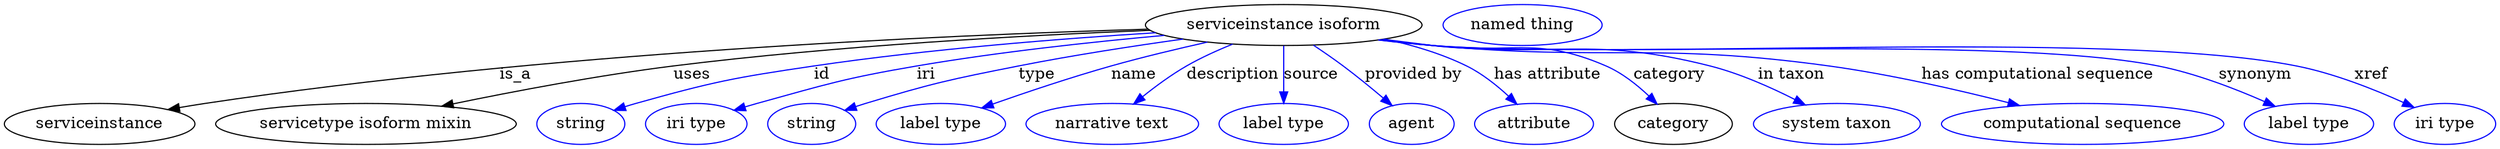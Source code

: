 digraph {
	graph [bb="0,0,2175.4,123"];
	node [label="\N"];
	"serviceinstance isoform"	[height=0.5,
		label="serviceinstance isoform",
		pos="1118.2,105",
		width=3.358];
	serviceinstance	[height=0.5,
		pos="83.193,18",
		width=2.3109];
	"serviceinstance isoform" -> serviceinstance	[label=is_a,
		lp="447.19,61.5",
		pos="e,142.98,30.637 999.56,101.36 820.17,96.039 469.57,80.434 175.19,36 167.93,34.904 160.37,33.666 152.84,32.369"];
	"servicetype isoform mixin"	[height=0.5,
		pos="315.19,18",
		width=3.6469];
	"serviceinstance isoform" -> "servicetype isoform mixin"	[label=uses,
		lp="600.69,61.5",
		pos="e,381.46,33.581 1001.4,100.32 892.97,95.968 727.2,86.913 584.19,69 518.77,60.805 445.21,46.798 391.57,35.69"];
	id	[color=blue,
		height=0.5,
		label=string,
		pos="503.19,18",
		width=1.0652];
	"serviceinstance isoform" -> id	[color=blue,
		label=id,
		lp="714.19,61.5",
		pos="e,532.19,29.96 1006.1,98.203 923.24,93.008 807.79,83.865 707.19,69 637.09,58.64 619.41,55.205 551.19,36 548.09,35.126 544.89,34.155 \
541.69,33.133",
		style=solid];
	iri	[color=blue,
		height=0.5,
		label="iri type",
		pos="604.19,18",
		width=1.2277];
	"serviceinstance isoform" -> iri	[color=blue,
		label=iri,
		lp="805.19,61.5",
		pos="e,637.5,29.896 1013.6,95.915 950.66,90.223 869.01,81.391 797.19,69 734.62,58.205 719.4,52.878 658.19,36 654.62,35.015 650.93,33.951 \
647.23,32.852",
		style=solid];
	type	[color=blue,
		height=0.5,
		label=string,
		pos="705.19,18",
		width=1.0652];
	"serviceinstance isoform" -> type	[color=blue,
		label=type,
		lp="902.19,61.5",
		pos="e,734.12,30.003 1030,92.636 986.54,86.542 933.44,78.362 886.19,69 826.03,57.079 810.89,53.789 752.19,36 749.43,35.162 746.59,34.255 \
743.74,33.311",
		style=solid];
	name	[color=blue,
		height=0.5,
		label="label type",
		pos="818.19,18",
		width=1.5707];
	"serviceinstance isoform" -> name	[color=blue,
		label=name,
		lp="987.19,61.5",
		pos="e,854.02,32.101 1051.3,89.948 1025,84.033 994.51,76.73 967.19,69 932.05,59.054 892.91,45.838 863.58,35.491",
		style=solid];
	description	[color=blue,
		height=0.5,
		label="narrative text",
		pos="968.19,18",
		width=2.0943];
	"serviceinstance isoform" -> description	[color=blue,
		label=description,
		lp="1073.7,61.5",
		pos="e,986.87,35.515 1073.5,88.166 1060.1,82.776 1045.8,76.256 1033.2,69 1019.8,61.273 1006.1,51.1 994.69,41.949",
		style=solid];
	source	[color=blue,
		height=0.5,
		label="label type",
		pos="1118.2,18",
		width=1.5707];
	"serviceinstance isoform" -> source	[color=blue,
		label=source,
		lp="1142.2,61.5",
		pos="e,1118.2,36.175 1118.2,86.799 1118.2,75.163 1118.2,59.548 1118.2,46.237",
		style=solid];
	"provided by"	[color=blue,
		height=0.5,
		label=agent,
		pos="1230.2,18",
		width=1.0291];
	"serviceinstance isoform" -> "provided by"	[color=blue,
		label="provided by",
		lp="1231.7,61.5",
		pos="e,1213,34.142 1144.2,87.243 1152.6,81.623 1161.9,75.204 1170.2,69 1182,60.117 1194.7,49.717 1205.3,40.71",
		style=solid];
	"has attribute"	[color=blue,
		height=0.5,
		label=attribute,
		pos="1337.2,18",
		width=1.4443];
	"serviceinstance isoform" -> "has attribute"	[color=blue,
		label="has attribute",
		lp="1349.2,61.5",
		pos="e,1322.2,35.363 1206.7,92.625 1230.7,87.432 1256.1,79.901 1278.2,69 1291.6,62.361 1304.5,52.013 1314.9,42.449",
		style=solid];
	category	[height=0.5,
		pos="1458.2,18",
		width=1.4263];
	"serviceinstance isoform" -> category	[color=blue,
		label=category,
		lp="1455.7,61.5",
		pos="e,1444.2,35.394 1204.9,92.404 1219,90.563 1233.5,88.705 1247.2,87 1315.1,78.527 1337.5,96.561 1400.2,69 1414,62.944 1426.9,52.473 \
1437,42.673",
		style=solid];
	"in taxon"	[color=blue,
		height=0.5,
		label="system taxon",
		pos="1600.2,18",
		width=2.022];
	"serviceinstance isoform" -> "in taxon"	[color=blue,
		label="in taxon",
		lp="1561.2,61.5",
		pos="e,1573,34.806 1203.1,92.105 1217.8,90.25 1232.9,88.465 1247.2,87 1355.4,75.892 1385.9,96.098 1491.2,69 1516.5,62.476 1543.3,50.298 \
1563.9,39.594",
		style=solid];
	"has computational sequence"	[color=blue,
		height=0.5,
		label="computational sequence",
		pos="1814.2,18",
		width=3.4303];
	"serviceinstance isoform" -> "has computational sequence"	[color=blue,
		label="has computational sequence",
		lp="1775.7,61.5",
		pos="e,1759.5,34.178 1202,91.97 1217.1,90.096 1232.6,88.341 1247.2,87 1401,72.901 1441.2,90.19 1594.2,69 1647.1,61.67 1706.1,47.96 1749.6,\
36.748",
		style=solid];
	synonym	[color=blue,
		height=0.5,
		label="label type",
		pos="2012.2,18",
		width=1.5707];
	"serviceinstance isoform" -> synonym	[color=blue,
		label=synonym,
		lp="1965.2,61.5",
		pos="e,1982.9,33.474 1201,91.812 1216.3,89.918 1232.2,88.196 1247.2,87 1387.7,75.778 1743,96.518 1881.2,69 1913.4,62.594 1948,49.074 \
1973.5,37.706",
		style=solid];
	xref	[color=blue,
		height=0.5,
		label="iri type",
		pos="2131.2,18",
		width=1.2277];
	"serviceinstance isoform" -> xref	[color=blue,
		label=xref,
		lp="2066.7,61.5",
		pos="e,2104.1,32.573 1200.6,91.799 1216.1,89.893 1232.1,88.171 1247.2,87 1414.3,74.032 1836.8,101.56 2001.2,69 2034,62.502 2069.3,48.427 \
2094.8,36.862",
		style=solid];
	"named thing_category"	[color=blue,
		height=0.5,
		label="named thing",
		pos="1326.2,105",
		width=1.9318];
}
